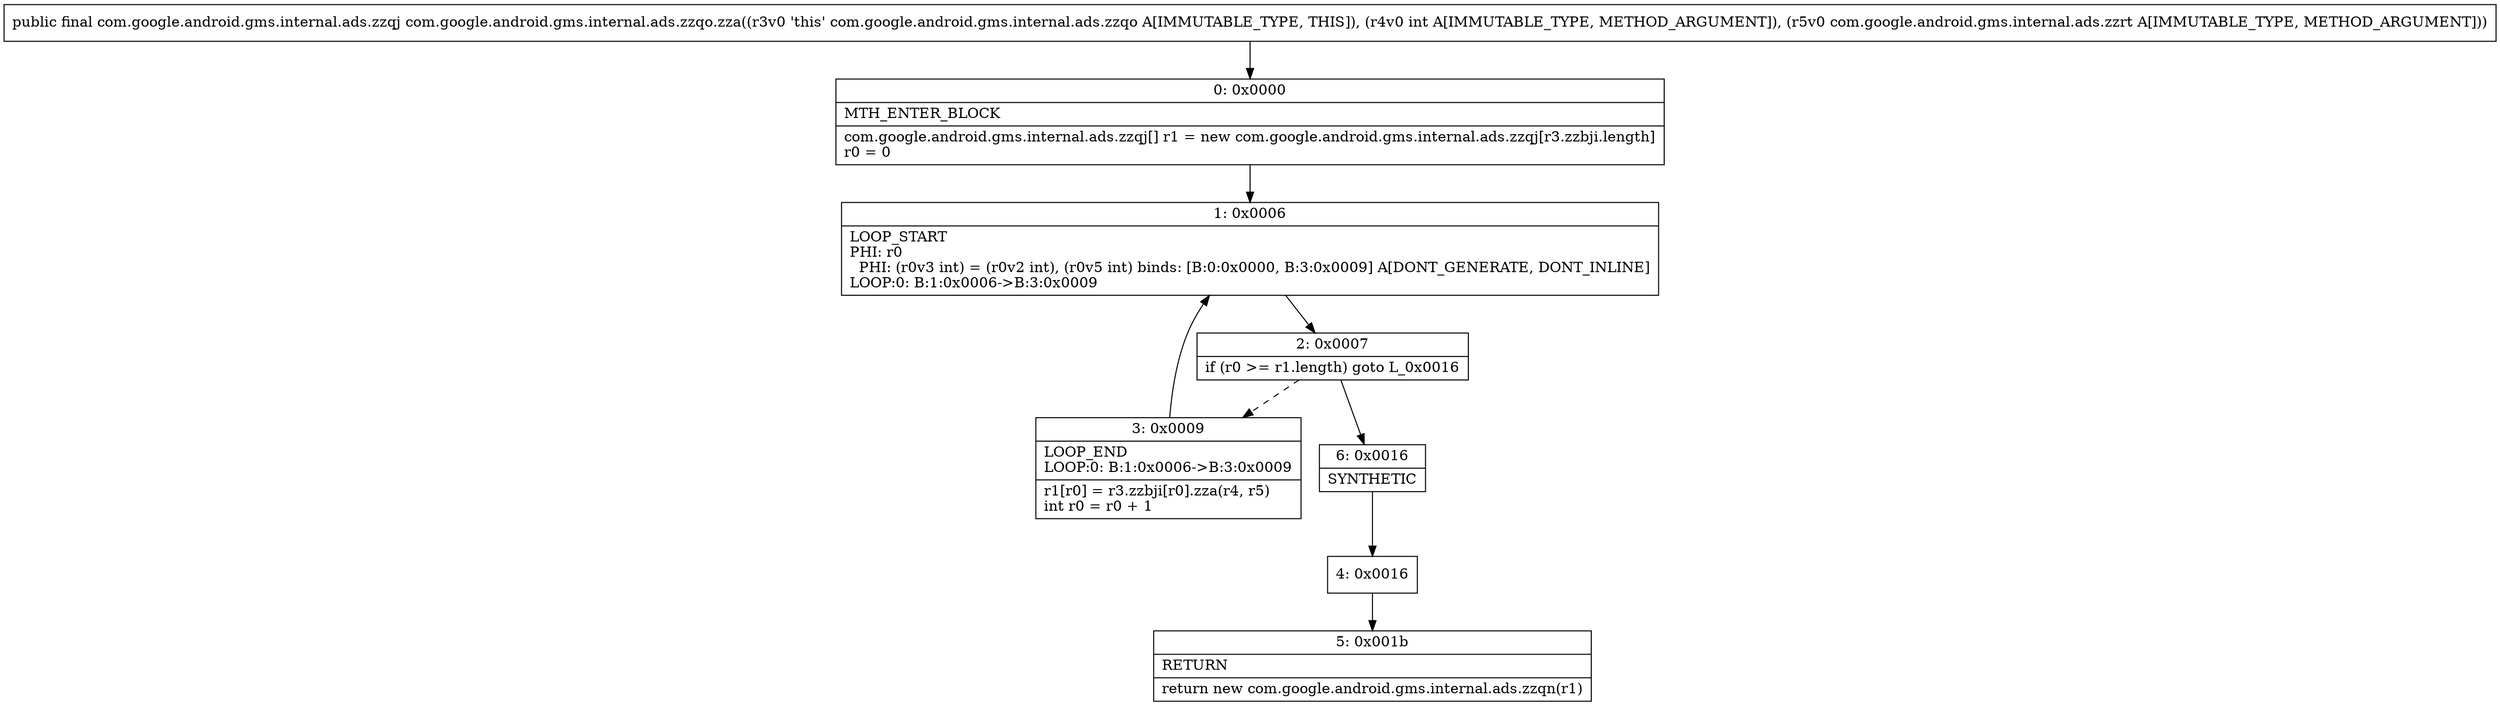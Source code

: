 digraph "CFG forcom.google.android.gms.internal.ads.zzqo.zza(ILcom\/google\/android\/gms\/internal\/ads\/zzrt;)Lcom\/google\/android\/gms\/internal\/ads\/zzqj;" {
Node_0 [shape=record,label="{0\:\ 0x0000|MTH_ENTER_BLOCK\l|com.google.android.gms.internal.ads.zzqj[] r1 = new com.google.android.gms.internal.ads.zzqj[r3.zzbji.length]\lr0 = 0\l}"];
Node_1 [shape=record,label="{1\:\ 0x0006|LOOP_START\lPHI: r0 \l  PHI: (r0v3 int) = (r0v2 int), (r0v5 int) binds: [B:0:0x0000, B:3:0x0009] A[DONT_GENERATE, DONT_INLINE]\lLOOP:0: B:1:0x0006\-\>B:3:0x0009\l}"];
Node_2 [shape=record,label="{2\:\ 0x0007|if (r0 \>= r1.length) goto L_0x0016\l}"];
Node_3 [shape=record,label="{3\:\ 0x0009|LOOP_END\lLOOP:0: B:1:0x0006\-\>B:3:0x0009\l|r1[r0] = r3.zzbji[r0].zza(r4, r5)\lint r0 = r0 + 1\l}"];
Node_4 [shape=record,label="{4\:\ 0x0016}"];
Node_5 [shape=record,label="{5\:\ 0x001b|RETURN\l|return new com.google.android.gms.internal.ads.zzqn(r1)\l}"];
Node_6 [shape=record,label="{6\:\ 0x0016|SYNTHETIC\l}"];
MethodNode[shape=record,label="{public final com.google.android.gms.internal.ads.zzqj com.google.android.gms.internal.ads.zzqo.zza((r3v0 'this' com.google.android.gms.internal.ads.zzqo A[IMMUTABLE_TYPE, THIS]), (r4v0 int A[IMMUTABLE_TYPE, METHOD_ARGUMENT]), (r5v0 com.google.android.gms.internal.ads.zzrt A[IMMUTABLE_TYPE, METHOD_ARGUMENT])) }"];
MethodNode -> Node_0;
Node_0 -> Node_1;
Node_1 -> Node_2;
Node_2 -> Node_3[style=dashed];
Node_2 -> Node_6;
Node_3 -> Node_1;
Node_4 -> Node_5;
Node_6 -> Node_4;
}

